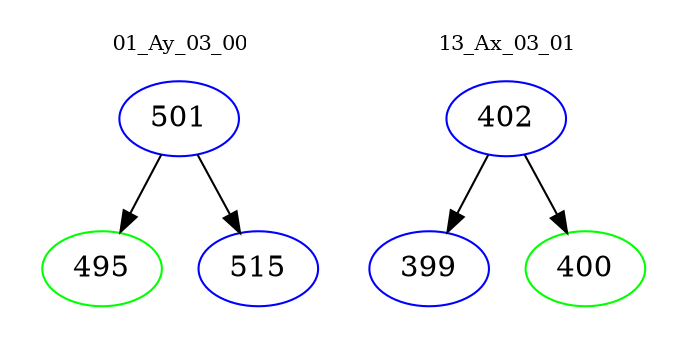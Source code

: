 digraph{
subgraph cluster_0 {
color = white
label = "01_Ay_03_00";
fontsize=10;
T0_501 [label="501", color="blue"]
T0_501 -> T0_495 [color="black"]
T0_495 [label="495", color="green"]
T0_501 -> T0_515 [color="black"]
T0_515 [label="515", color="blue"]
}
subgraph cluster_1 {
color = white
label = "13_Ax_03_01";
fontsize=10;
T1_402 [label="402", color="blue"]
T1_402 -> T1_399 [color="black"]
T1_399 [label="399", color="blue"]
T1_402 -> T1_400 [color="black"]
T1_400 [label="400", color="green"]
}
}

